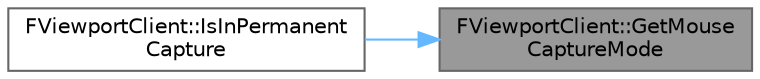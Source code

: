 digraph "FViewportClient::GetMouseCaptureMode"
{
 // INTERACTIVE_SVG=YES
 // LATEX_PDF_SIZE
  bgcolor="transparent";
  edge [fontname=Helvetica,fontsize=10,labelfontname=Helvetica,labelfontsize=10];
  node [fontname=Helvetica,fontsize=10,shape=box,height=0.2,width=0.4];
  rankdir="RL";
  Node1 [id="Node000001",label="FViewportClient::GetMouse\lCaptureMode",height=0.2,width=0.4,color="gray40", fillcolor="grey60", style="filled", fontcolor="black",tooltip="Gets the mouse capture behavior when the viewport is clicked."];
  Node1 -> Node2 [id="edge1_Node000001_Node000002",dir="back",color="steelblue1",style="solid",tooltip=" "];
  Node2 [id="Node000002",label="FViewportClient::IsInPermanent\lCapture",height=0.2,width=0.4,color="grey40", fillcolor="white", style="filled",URL="$d9/dc0/classFViewportClient.html#a1e27d2bc7c0cc882016bf3c1fed3e2b0",tooltip=" "];
}

